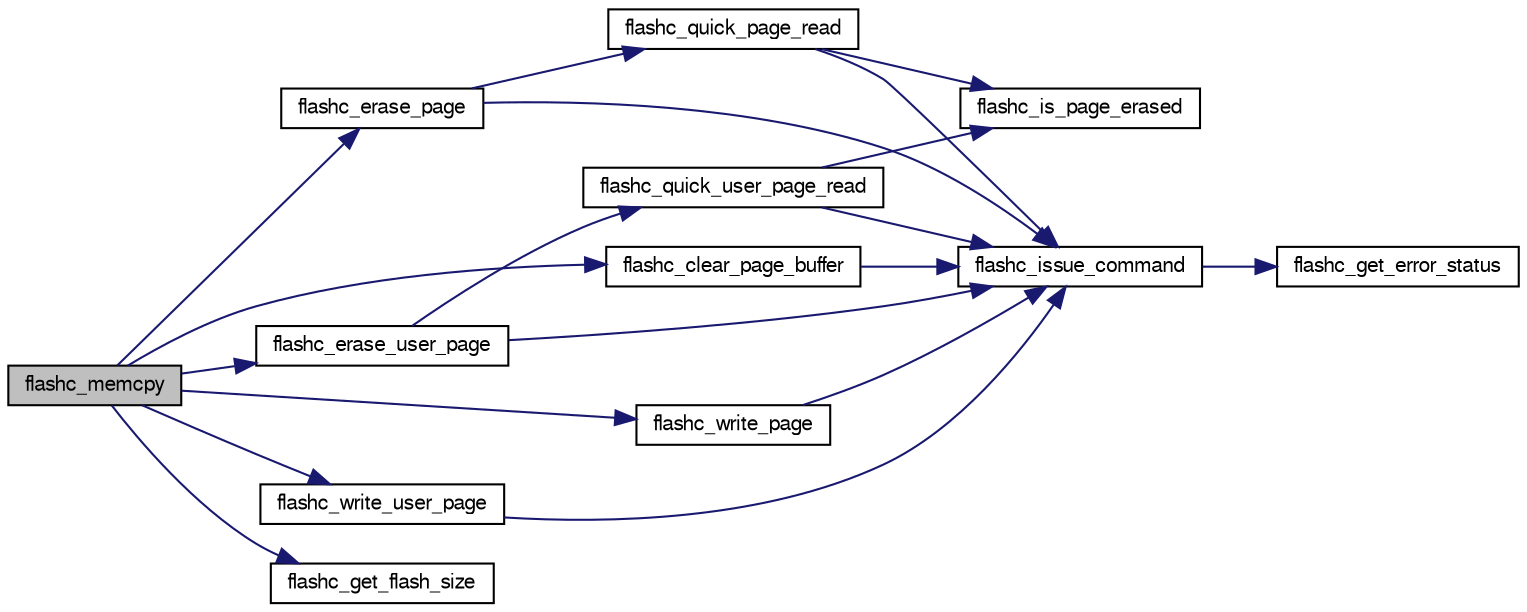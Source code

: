 digraph G
{
  edge [fontname="FreeSans",fontsize="10",labelfontname="FreeSans",labelfontsize="10"];
  node [fontname="FreeSans",fontsize="10",shape=record];
  rankdir=LR;
  Node1 [label="flashc_memcpy",height=0.2,width=0.4,color="black", fillcolor="grey75", style="filled" fontcolor="black"];
  Node1 -> Node2 [color="midnightblue",fontsize="10",style="solid",fontname="FreeSans"];
  Node2 [label="flashc_clear_page_buffer",height=0.2,width=0.4,color="black", fillcolor="white", style="filled",URL="$group__group__avr32__drivers__flashc.html#gaffafe9cb74731d817b721d2a52093412",tooltip="Clears the page buffer."];
  Node2 -> Node3 [color="midnightblue",fontsize="10",style="solid",fontname="FreeSans"];
  Node3 [label="flashc_issue_command",height=0.2,width=0.4,color="black", fillcolor="white", style="filled",URL="$group__group__avr32__drivers__flashc.html#ga8045c427c32cf3617e861067d76c9c11",tooltip="Issues a FLASHC command."];
  Node3 -> Node4 [color="midnightblue",fontsize="10",style="solid",fontname="FreeSans"];
  Node4 [label="flashc_get_error_status",height=0.2,width=0.4,color="black", fillcolor="white", style="filled",URL="$group__group__avr32__drivers__flashc.html#gae7d38c60001d5d8d00363a6cb07f89f0",tooltip="Gets the error status of the FLASHC."];
  Node1 -> Node5 [color="midnightblue",fontsize="10",style="solid",fontname="FreeSans"];
  Node5 [label="flashc_erase_page",height=0.2,width=0.4,color="black", fillcolor="white", style="filled",URL="$group__group__avr32__drivers__flashc.html#ga8bd196144d3485a9b50b7c5fffc9fab2",tooltip="Erases a page."];
  Node5 -> Node3 [color="midnightblue",fontsize="10",style="solid",fontname="FreeSans"];
  Node5 -> Node6 [color="midnightblue",fontsize="10",style="solid",fontname="FreeSans"];
  Node6 [label="flashc_quick_page_read",height=0.2,width=0.4,color="black", fillcolor="white", style="filled",URL="$group__group__avr32__drivers__flashc.html#ga078a084303b02d665fe3779bc096a150",tooltip="Applies the Quick Page Read command to a page."];
  Node6 -> Node7 [color="midnightblue",fontsize="10",style="solid",fontname="FreeSans"];
  Node7 [label="flashc_is_page_erased",height=0.2,width=0.4,color="black", fillcolor="white", style="filled",URL="$group__group__avr32__drivers__flashc.html#ga05a9c2063e643943bae09f0786bcc063",tooltip="Tells whether the page to which the last Quick Page Read or Quick Page Read User Page command was app..."];
  Node6 -> Node3 [color="midnightblue",fontsize="10",style="solid",fontname="FreeSans"];
  Node1 -> Node8 [color="midnightblue",fontsize="10",style="solid",fontname="FreeSans"];
  Node8 [label="flashc_erase_user_page",height=0.2,width=0.4,color="black", fillcolor="white", style="filled",URL="$group__group__avr32__drivers__flashc.html#ga7160c001cada0a9a0162cac2305a9038",tooltip="Erases the User page."];
  Node8 -> Node3 [color="midnightblue",fontsize="10",style="solid",fontname="FreeSans"];
  Node8 -> Node9 [color="midnightblue",fontsize="10",style="solid",fontname="FreeSans"];
  Node9 [label="flashc_quick_user_page_read",height=0.2,width=0.4,color="black", fillcolor="white", style="filled",URL="$group__group__avr32__drivers__flashc.html#ga1921803f9ba1d21a7926d9dafc400f36",tooltip="Issues a Quick Page Read User Page command to the FLASHC."];
  Node9 -> Node7 [color="midnightblue",fontsize="10",style="solid",fontname="FreeSans"];
  Node9 -> Node3 [color="midnightblue",fontsize="10",style="solid",fontname="FreeSans"];
  Node1 -> Node10 [color="midnightblue",fontsize="10",style="solid",fontname="FreeSans"];
  Node10 [label="flashc_get_flash_size",height=0.2,width=0.4,color="black", fillcolor="white", style="filled",URL="$group__group__avr32__drivers__flashc.html#ga8071c315b02d038c49fa0bf89a40ba1b",tooltip="Gets the size of the whole flash array."];
  Node1 -> Node11 [color="midnightblue",fontsize="10",style="solid",fontname="FreeSans"];
  Node11 [label="flashc_write_page",height=0.2,width=0.4,color="black", fillcolor="white", style="filled",URL="$group__group__avr32__drivers__flashc.html#gaa10438433246139bee71da6db2bb5bd5",tooltip="Writes a page from the page buffer."];
  Node11 -> Node3 [color="midnightblue",fontsize="10",style="solid",fontname="FreeSans"];
  Node1 -> Node12 [color="midnightblue",fontsize="10",style="solid",fontname="FreeSans"];
  Node12 [label="flashc_write_user_page",height=0.2,width=0.4,color="black", fillcolor="white", style="filled",URL="$group__group__avr32__drivers__flashc.html#gad04374b721dca9c534d7cd041ae24712",tooltip="Writes the User page from the page buffer."];
  Node12 -> Node3 [color="midnightblue",fontsize="10",style="solid",fontname="FreeSans"];
}

